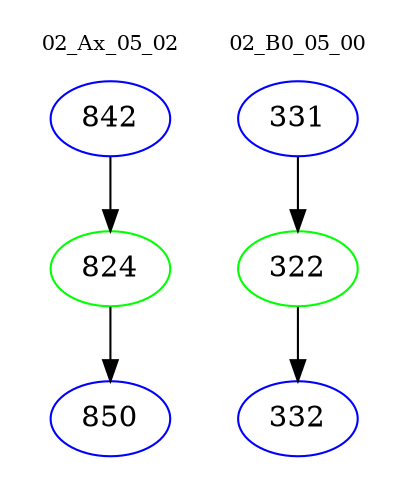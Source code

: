 digraph{
subgraph cluster_0 {
color = white
label = "02_Ax_05_02";
fontsize=10;
T0_842 [label="842", color="blue"]
T0_842 -> T0_824 [color="black"]
T0_824 [label="824", color="green"]
T0_824 -> T0_850 [color="black"]
T0_850 [label="850", color="blue"]
}
subgraph cluster_1 {
color = white
label = "02_B0_05_00";
fontsize=10;
T1_331 [label="331", color="blue"]
T1_331 -> T1_322 [color="black"]
T1_322 [label="322", color="green"]
T1_322 -> T1_332 [color="black"]
T1_332 [label="332", color="blue"]
}
}
